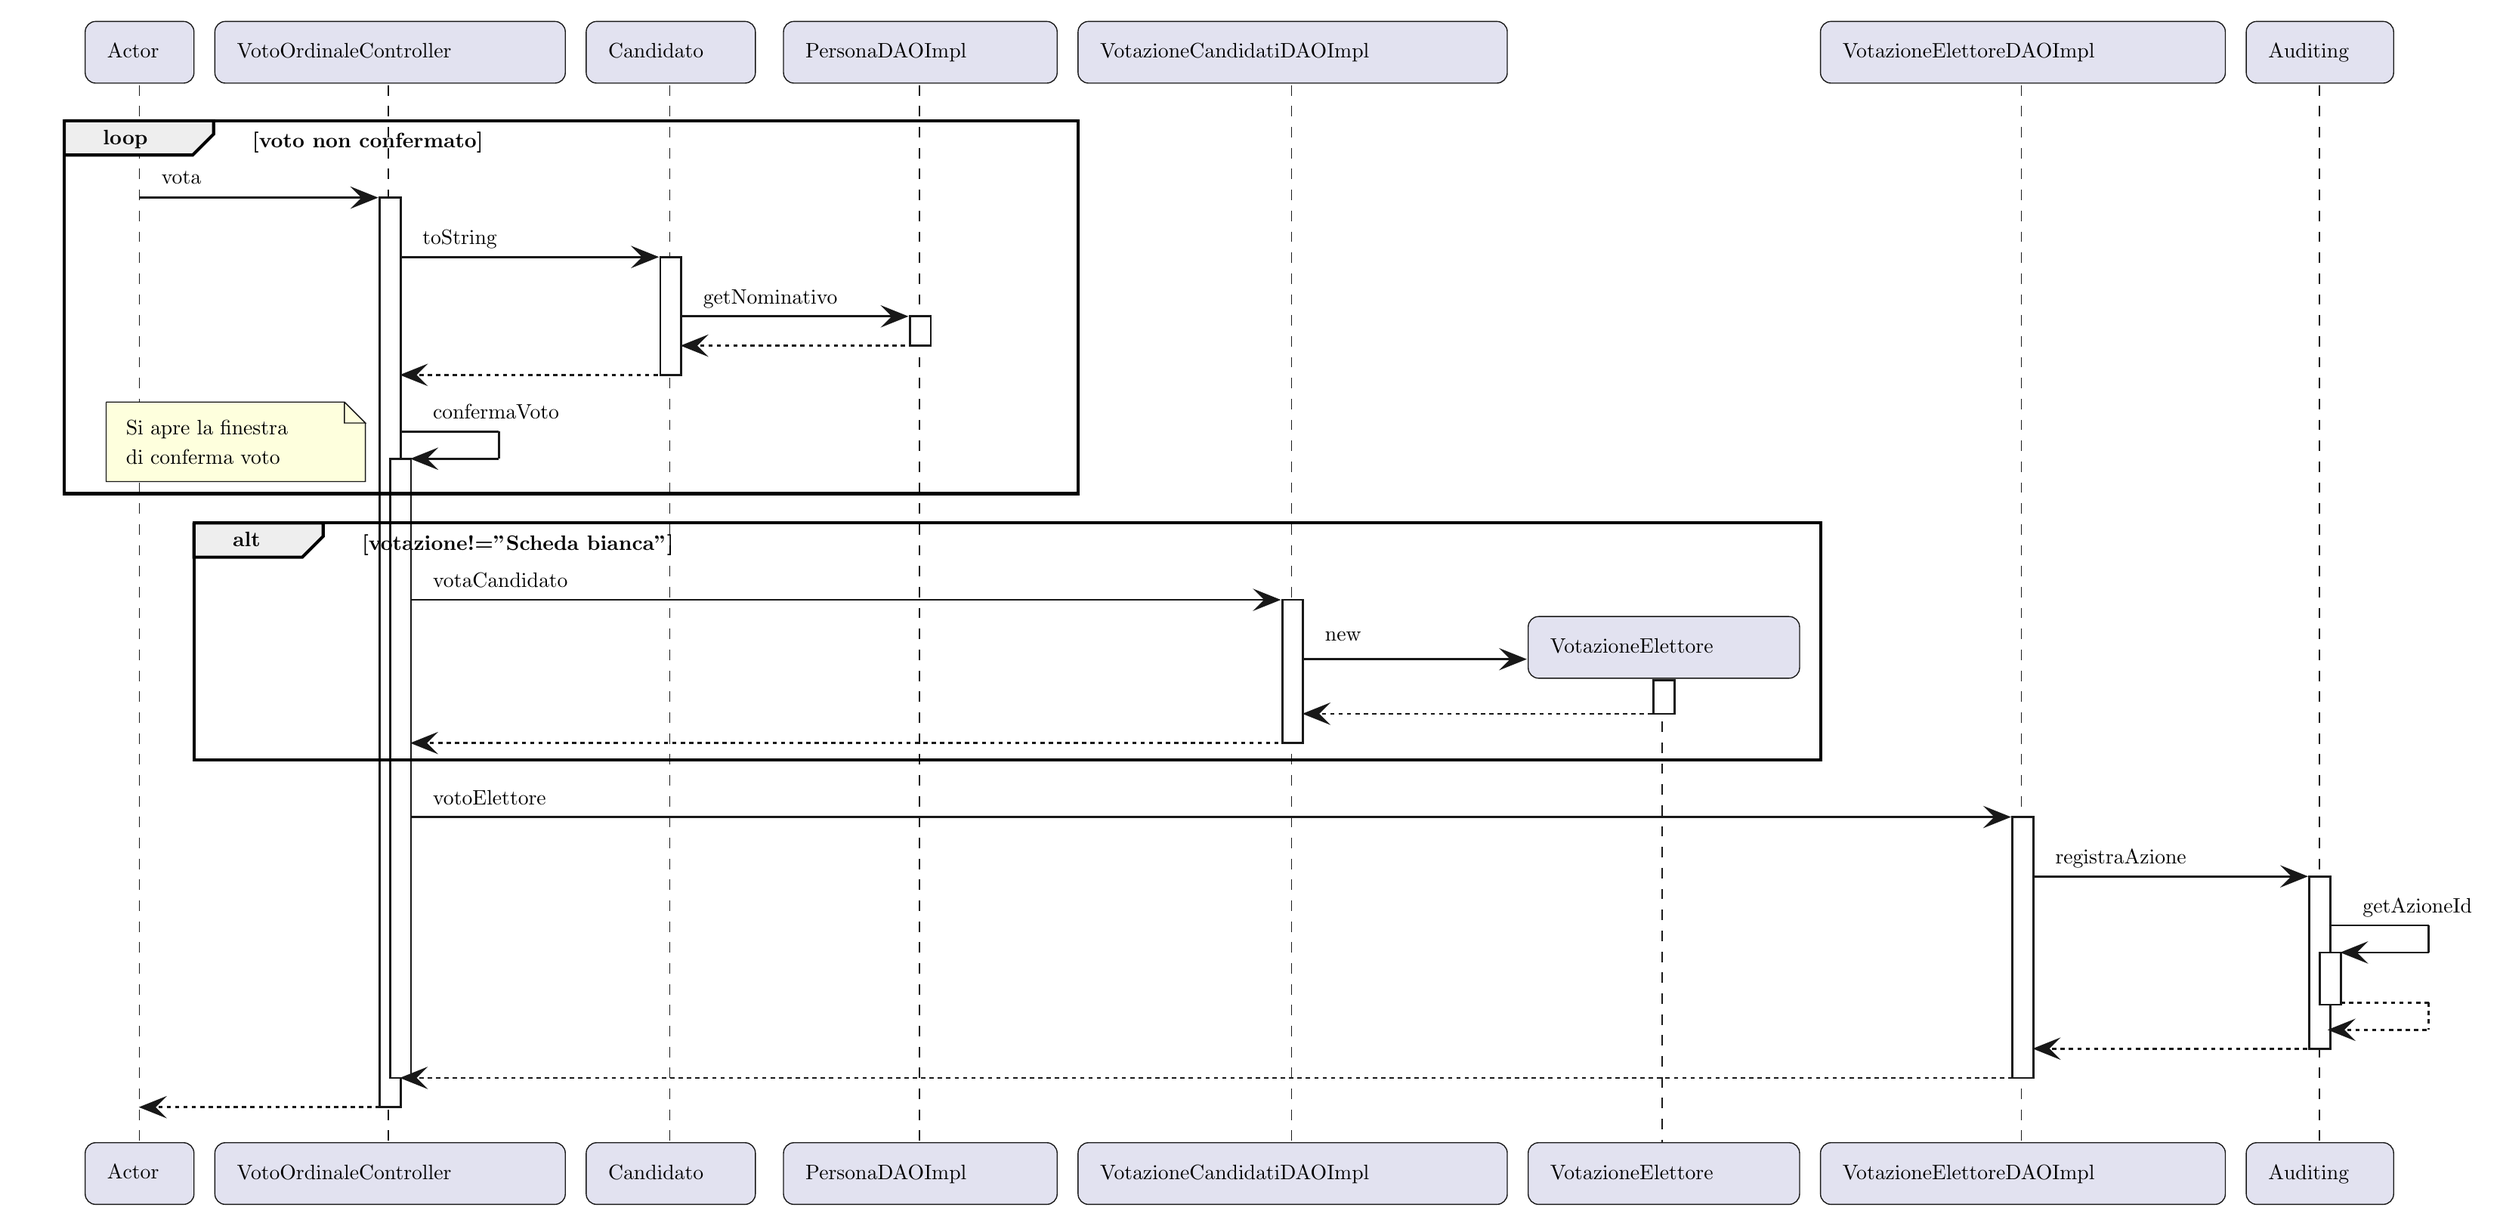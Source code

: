 % generated by Plantuml 1.202.7       
\definecolor{plantucolor0000}{RGB}{255,255,255}
\definecolor{plantucolor0001}{RGB}{24,24,24}
\definecolor{plantucolor0002}{RGB}{0,0,0}
\definecolor{plantucolor0003}{RGB}{226,226,240}
\definecolor{plantucolor0004}{RGB}{238,238,238}
\definecolor{plantucolor0005}{RGB}{254,255,221}
\begin{tikzpicture}[yscale=-1
,pstyle0/.style={color=plantucolor0001,fill=white,line width=1.0pt}
,pstyle1/.style={color=black,line width=1.5pt}
,pstyle2/.style={color=plantucolor0001,line width=0.5pt,dash pattern=on 5.0pt off 5.0pt}
,pstyle3/.style={color=plantucolor0001,fill=plantucolor0003,line width=0.5pt}
,pstyle4/.style={color=black,fill=plantucolor0004,line width=1.5pt}
,pstyle5/.style={color=plantucolor0001,fill=plantucolor0001,line width=1.0pt}
,pstyle6/.style={color=plantucolor0001,line width=1.0pt}
,pstyle7/.style={color=plantucolor0001,line width=1.0pt,dash pattern=on 2.0pt off 2.0pt}
,pstyle8/.style={color=plantucolor0001,fill=plantucolor0005,line width=0.5pt}
]
\draw[pstyle0] (160.825pt,89.297pt) rectangle (170.825pt,524.369pt);
\draw[pstyle0] (165.825pt,214.185pt) rectangle (175.825pt,510.369pt);
\draw[pstyle0] (295.082pt,117.693pt) rectangle (305.082pt,174.09pt);
\draw[pstyle0] (414.426pt,146.09pt) rectangle (424.426pt,160.09pt);
\draw[pstyle0] (592.511pt,281.676pt) rectangle (602.511pt,350.18pt);
\draw[pstyle0] (770.057pt,320.072pt) rectangle (780.057pt,336.18pt);
\draw[pstyle0] (941.773pt,385.576pt) rectangle (951.773pt,510.369pt);
\draw[pstyle0] (1083.828pt,413.973pt) rectangle (1093.828pt,496.369pt);
\draw[pstyle0] (1088.828pt,450.369pt) rectangle (1098.828pt,475.369pt);
\draw[pstyle1] (10pt,52.504pt) rectangle (494.866pt,230.883pt);
\draw[pstyle1] (72.025pt,244.883pt) rectangle (849.959pt,358.18pt);
\draw[pstyle2] (46pt,35.504pt) -- (46pt,542.369pt);
\draw[pstyle2] (165.025pt,35.504pt) -- (165.025pt,542.369pt);
\draw[pstyle2] (299.625pt,35.504pt) -- (299.625pt,542.369pt);
\draw[pstyle2] (418.986pt,35.504pt) -- (418.986pt,542.369pt);
\draw[pstyle2] (596.866pt,35.504pt) -- (596.866pt,542.369pt);
\draw[pstyle2] (774.155pt,319.928pt) -- (774.155pt,542.369pt);
\draw[pstyle2] (945.959pt,35.504pt) -- (945.959pt,542.369pt);
\draw[pstyle2] (1088.586pt,35.504pt) -- (1088.586pt,542.369pt);
\draw[pstyle3] (20pt,10pt) arc (180:270:5pt) -- (25pt,5pt) -- (67.025pt,5pt) arc (270:360:5pt) -- (72.025pt,10pt) -- (72.025pt,29.504pt) arc (0:90:5pt) -- (67.025pt,34.504pt) -- (25pt,34.504pt) arc (90:180:5pt) -- (20pt,29.504pt) -- cycle;
\node at (27pt,12pt)[below right,color=black]{Actor};
\draw[pstyle3] (20pt,546.369pt) arc (180:270:5pt) -- (25pt,541.369pt) -- (67.025pt,541.369pt) arc (270:360:5pt) -- (72.025pt,546.369pt) -- (72.025pt,565.873pt) arc (0:90:5pt) -- (67.025pt,570.873pt) -- (25pt,570.873pt) arc (90:180:5pt) -- (20pt,565.873pt) -- cycle;
\node at (27pt,548.369pt)[below right,color=black]{Actor};
\draw[pstyle3] (82.025pt,10pt) arc (180:270:5pt) -- (87.025pt,5pt) -- (244.625pt,5pt) arc (270:360:5pt) -- (249.625pt,10pt) -- (249.625pt,29.504pt) arc (0:90:5pt) -- (244.625pt,34.504pt) -- (87.025pt,34.504pt) arc (90:180:5pt) -- (82.025pt,29.504pt) -- cycle;
\node at (89.025pt,12pt)[below right,color=black]{VotoOrdinaleController};
\draw[pstyle3] (82.025pt,546.369pt) arc (180:270:5pt) -- (87.025pt,541.369pt) -- (244.625pt,541.369pt) arc (270:360:5pt) -- (249.625pt,546.369pt) -- (249.625pt,565.873pt) arc (0:90:5pt) -- (244.625pt,570.873pt) -- (87.025pt,570.873pt) arc (90:180:5pt) -- (82.025pt,565.873pt) -- cycle;
\node at (89.025pt,548.369pt)[below right,color=black]{VotoOrdinaleController};
\draw[pstyle3] (259.625pt,10pt) arc (180:270:5pt) -- (264.625pt,5pt) -- (335.539pt,5pt) arc (270:360:5pt) -- (340.539pt,10pt) -- (340.539pt,29.504pt) arc (0:90:5pt) -- (335.539pt,34.504pt) -- (264.625pt,34.504pt) arc (90:180:5pt) -- (259.625pt,29.504pt) -- cycle;
\node at (266.625pt,12pt)[below right,color=black]{Candidato};
\draw[pstyle3] (259.625pt,546.369pt) arc (180:270:5pt) -- (264.625pt,541.369pt) -- (335.539pt,541.369pt) arc (270:360:5pt) -- (340.539pt,546.369pt) -- (340.539pt,565.873pt) arc (0:90:5pt) -- (335.539pt,570.873pt) -- (264.625pt,570.873pt) arc (90:180:5pt) -- (259.625pt,565.873pt) -- cycle;
\node at (266.625pt,548.369pt)[below right,color=black]{Candidato};
\draw[pstyle3] (353.986pt,10pt) arc (180:270:5pt) -- (358.986pt,5pt) -- (479.866pt,5pt) arc (270:360:5pt) -- (484.866pt,10pt) -- (484.866pt,29.504pt) arc (0:90:5pt) -- (479.866pt,34.504pt) -- (358.986pt,34.504pt) arc (90:180:5pt) -- (353.986pt,29.504pt) -- cycle;
\node at (360.986pt,12pt)[below right,color=black]{PersonaDAOImpl};
\draw[pstyle3] (353.986pt,546.369pt) arc (180:270:5pt) -- (358.986pt,541.369pt) -- (479.866pt,541.369pt) arc (270:360:5pt) -- (484.866pt,546.369pt) -- (484.866pt,565.873pt) arc (0:90:5pt) -- (479.866pt,570.873pt) -- (358.986pt,570.873pt) arc (90:180:5pt) -- (353.986pt,565.873pt) -- cycle;
\node at (360.986pt,548.369pt)[below right,color=black]{PersonaDAOImpl};
\draw[pstyle3] (494.866pt,10pt) arc (180:270:5pt) -- (499.866pt,5pt) -- (695.155pt,5pt) arc (270:360:5pt) -- (700.155pt,10pt) -- (700.155pt,29.504pt) arc (0:90:5pt) -- (695.155pt,34.504pt) -- (499.866pt,34.504pt) arc (90:180:5pt) -- (494.866pt,29.504pt) -- cycle;
\node at (501.866pt,12pt)[below right,color=black]{VotazioneCandidatiDAOImpl};
\draw[pstyle3] (494.866pt,546.369pt) arc (180:270:5pt) -- (499.866pt,541.369pt) -- (695.155pt,541.369pt) arc (270:360:5pt) -- (700.155pt,546.369pt) -- (700.155pt,565.873pt) arc (0:90:5pt) -- (695.155pt,570.873pt) -- (499.866pt,570.873pt) arc (90:180:5pt) -- (494.866pt,565.873pt) -- cycle;
\node at (501.866pt,548.369pt)[below right,color=black]{VotazioneCandidatiDAOImpl};
\draw[pstyle3] (710.155pt,546.369pt) arc (180:270:5pt) -- (715.155pt,541.369pt) -- (834.959pt,541.369pt) arc (270:360:5pt) -- (839.959pt,546.369pt) -- (839.959pt,565.873pt) arc (0:90:5pt) -- (834.959pt,570.873pt) -- (715.155pt,570.873pt) arc (90:180:5pt) -- (710.155pt,565.873pt) -- cycle;
\node at (717.155pt,548.369pt)[below right,color=black]{VotazioneElettore};
\draw[pstyle3] (849.959pt,10pt) arc (180:270:5pt) -- (854.959pt,5pt) -- (1038.586pt,5pt) arc (270:360:5pt) -- (1043.586pt,10pt) -- (1043.586pt,29.504pt) arc (0:90:5pt) -- (1038.586pt,34.504pt) -- (854.959pt,34.504pt) arc (90:180:5pt) -- (849.959pt,29.504pt) -- cycle;
\node at (856.959pt,12pt)[below right,color=black]{VotazioneElettoreDAOImpl};
\draw[pstyle3] (849.959pt,546.369pt) arc (180:270:5pt) -- (854.959pt,541.369pt) -- (1038.586pt,541.369pt) arc (270:360:5pt) -- (1043.586pt,546.369pt) -- (1043.586pt,565.873pt) arc (0:90:5pt) -- (1038.586pt,570.873pt) -- (854.959pt,570.873pt) arc (90:180:5pt) -- (849.959pt,565.873pt) -- cycle;
\node at (856.959pt,548.369pt)[below right,color=black]{VotazioneElettoreDAOImpl};
\draw[pstyle3] (1053.586pt,10pt) arc (180:270:5pt) -- (1058.586pt,5pt) -- (1119.071pt,5pt) arc (270:360:5pt) -- (1124.071pt,10pt) -- (1124.071pt,29.504pt) arc (0:90:5pt) -- (1119.071pt,34.504pt) -- (1058.586pt,34.504pt) arc (90:180:5pt) -- (1053.586pt,29.504pt) -- cycle;
\node at (1060.586pt,12pt)[below right,color=black]{Auditing};
\draw[pstyle3] (1053.586pt,546.369pt) arc (180:270:5pt) -- (1058.586pt,541.369pt) -- (1119.071pt,541.369pt) arc (270:360:5pt) -- (1124.071pt,546.369pt) -- (1124.071pt,565.873pt) arc (0:90:5pt) -- (1119.071pt,570.873pt) -- (1058.586pt,570.873pt) arc (90:180:5pt) -- (1053.586pt,565.873pt) -- cycle;
\node at (1060.586pt,548.369pt)[below right,color=black]{Auditing};
\draw[pstyle0] (160.825pt,89.297pt) rectangle (170.825pt,524.369pt);
\draw[pstyle0] (165.825pt,214.185pt) rectangle (175.825pt,510.369pt);
\draw[pstyle0] (295.082pt,117.693pt) rectangle (305.082pt,174.09pt);
\draw[pstyle0] (414.426pt,146.09pt) rectangle (424.426pt,160.09pt);
\draw[pstyle0] (592.511pt,281.676pt) rectangle (602.511pt,350.18pt);
\draw[pstyle0] (770.057pt,320.072pt) rectangle (780.057pt,336.18pt);
\draw[pstyle0] (941.773pt,385.576pt) rectangle (951.773pt,510.369pt);
\draw[pstyle0] (1083.828pt,413.973pt) rectangle (1093.828pt,496.369pt);
\draw[pstyle0] (1088.828pt,450.369pt) rectangle (1098.828pt,475.369pt);
\draw[pstyle4] (10pt,52.504pt) -- (81.4pt,52.504pt) -- (81.4pt,58.9pt) -- (71.4pt,68.9pt) -- (10pt,68.9pt) -- (10pt,52.504pt);
\draw[pstyle1] (10pt,52.504pt) rectangle (494.866pt,230.883pt);
\node at (25pt,53.504pt)[below right,color=black]{\textbf{loop}};
\node at (96.4pt,54.504pt)[below right,color=black]{\textbf{[voto non confermato]}};
\draw[pstyle5] (148.825pt,85.297pt) -- (158.825pt,89.297pt) -- (148.825pt,93.297pt) -- (152.825pt,89.297pt) -- cycle;
\draw[pstyle6] (46.013pt,89.297pt) -- (154.825pt,89.297pt);
\node at (53.013pt,72.9pt)[below right,color=black]{vota};
\draw[pstyle5] (283.082pt,113.693pt) -- (293.082pt,117.693pt) -- (283.082pt,121.693pt) -- (287.082pt,117.693pt) -- cycle;
\draw[pstyle6] (170.825pt,117.693pt) -- (289.082pt,117.693pt);
\node at (177.825pt,101.297pt)[below right,color=black]{toString};
\draw[pstyle5] (402.426pt,142.09pt) -- (412.426pt,146.09pt) -- (402.426pt,150.09pt) -- (406.426pt,146.09pt) -- cycle;
\draw[pstyle6] (305.082pt,146.09pt) -- (408.426pt,146.09pt);
\node at (312.082pt,129.693pt)[below right,color=black]{getNominativo};
\draw[pstyle5] (316.082pt,156.09pt) -- (306.082pt,160.09pt) -- (316.082pt,164.09pt) -- (312.082pt,160.09pt) -- cycle;
\draw[pstyle7] (310.082pt,160.09pt) -- (418.426pt,160.09pt);
\draw[pstyle5] (181.825pt,170.09pt) -- (171.825pt,174.09pt) -- (181.825pt,178.09pt) -- (177.825pt,174.09pt) -- cycle;
\draw[pstyle7] (175.825pt,174.09pt) -- (299.082pt,174.09pt);
\draw[pstyle6] (170.825pt,201.185pt) -- (217.825pt,201.185pt);
\draw[pstyle6] (217.825pt,201.185pt) -- (217.825pt,214.185pt);
\draw[pstyle6] (176.825pt,214.185pt) -- (217.825pt,214.185pt);
\draw[pstyle5] (186.825pt,210.185pt) -- (176.825pt,214.185pt) -- (186.825pt,218.185pt) -- (182.825pt,214.185pt) -- cycle;
\node at (182.825pt,184.788pt)[below right,color=black]{confermaVoto};
\draw[pstyle8] (30pt,187.09pt) -- (30pt,225.09pt) -- (154pt,225.09pt) -- (154pt,197.09pt) -- (144pt,187.09pt) -- (30pt,187.09pt);
\draw[pstyle8] (144pt,187.09pt) -- (144pt,197.09pt) -- (154pt,197.09pt) -- (144pt,187.09pt);
\node at (36pt,192.09pt)[below right,color=black]{Si apre la finestra};
\node at (36pt,206.486pt)[below right,color=black]{di conferma voto};
\draw[pstyle4] (72.025pt,244.883pt) -- (133.825pt,244.883pt) -- (133.825pt,251.279pt) -- (123.825pt,261.279pt) -- (72.025pt,261.279pt) -- (72.025pt,244.883pt);
\draw[pstyle1] (72.025pt,244.883pt) rectangle (849.959pt,358.18pt);
\node at (87.025pt,245.883pt)[below right,color=black]{\textbf{alt}};
\node at (148.825pt,246.883pt)[below right,color=black]{\textbf{[votazione!="Scheda bianca"]}};
\draw[pstyle5] (580.511pt,277.676pt) -- (590.511pt,281.676pt) -- (580.511pt,285.676pt) -- (584.511pt,281.676pt) -- cycle;
\draw[pstyle6] (175.825pt,281.676pt) -- (586.511pt,281.676pt);
\node at (182.825pt,265.279pt)[below right,color=black]{votaCandidato};
\draw[pstyle5] (698.155pt,306.072pt) -- (708.155pt,310.072pt) -- (698.155pt,314.072pt) -- (702.155pt,310.072pt) -- cycle;
\draw[pstyle6] (602.511pt,310.072pt) -- (704.155pt,310.072pt);
\node at (609.511pt,293.676pt)[below right,color=black]{new};
\draw[pstyle3] (710.155pt,294.676pt) arc (180:270:5pt) -- (715.155pt,289.676pt) -- (834.959pt,289.676pt) arc (270:360:5pt) -- (839.959pt,294.676pt) -- (839.959pt,314.18pt) arc (0:90:5pt) -- (834.959pt,319.18pt) -- (715.155pt,319.18pt) arc (90:180:5pt) -- (710.155pt,314.18pt) -- cycle;
\node at (717.155pt,296.676pt)[below right,color=black]{VotazioneElettore};
\draw[pstyle5] (613.511pt,332.18pt) -- (603.511pt,336.18pt) -- (613.511pt,340.18pt) -- (609.511pt,336.18pt) -- cycle;
\draw[pstyle7] (607.511pt,336.18pt) -- (774.057pt,336.18pt);
\draw[pstyle5] (186.825pt,346.18pt) -- (176.825pt,350.18pt) -- (186.825pt,354.18pt) -- (182.825pt,350.18pt) -- cycle;
\draw[pstyle7] (180.825pt,350.18pt) -- (596.511pt,350.18pt);
\draw[pstyle5] (929.773pt,381.576pt) -- (939.773pt,385.576pt) -- (929.773pt,389.576pt) -- (933.773pt,385.576pt) -- cycle;
\draw[pstyle6] (175.825pt,385.576pt) -- (935.773pt,385.576pt);
\node at (182.825pt,369.18pt)[below right,color=black]{votoElettore};
\draw[pstyle5] (1071.828pt,409.973pt) -- (1081.828pt,413.973pt) -- (1071.828pt,417.973pt) -- (1075.828pt,413.973pt) -- cycle;
\draw[pstyle6] (951.773pt,413.973pt) -- (1077.828pt,413.973pt);
\node at (958.773pt,397.576pt)[below right,color=black]{registraAzione};
\draw[pstyle6] (1093.828pt,437.369pt) -- (1140.828pt,437.369pt);
\draw[pstyle6] (1140.828pt,437.369pt) -- (1140.828pt,450.369pt);
\draw[pstyle6] (1099.828pt,450.369pt) -- (1140.828pt,450.369pt);
\draw[pstyle5] (1109.828pt,446.369pt) -- (1099.828pt,450.369pt) -- (1109.828pt,454.369pt) -- (1105.828pt,450.369pt) -- cycle;
\node at (1105.828pt,420.973pt)[below right,color=black]{getAzioneId};
\draw[pstyle7] (1098.828pt,474.369pt) -- (1140.828pt,474.369pt);
\draw[pstyle7] (1140.828pt,474.369pt) -- (1140.828pt,487.369pt);
\draw[pstyle7] (1093.828pt,487.369pt) -- (1140.828pt,487.369pt);
\draw[pstyle5] (1103.828pt,483.369pt) -- (1093.828pt,487.369pt) -- (1103.828pt,491.369pt) -- (1099.828pt,487.369pt) -- cycle;
\draw[pstyle5] (962.773pt,492.369pt) -- (952.773pt,496.369pt) -- (962.773pt,500.369pt) -- (958.773pt,496.369pt) -- cycle;
\draw[pstyle7] (956.773pt,496.369pt) -- (1087.828pt,496.369pt);
\draw[pstyle5] (181.825pt,506.369pt) -- (171.825pt,510.369pt) -- (181.825pt,514.369pt) -- (177.825pt,510.369pt) -- cycle;
\draw[pstyle7] (175.825pt,510.369pt) -- (945.773pt,510.369pt);
\draw[pstyle5] (57.013pt,520.369pt) -- (47.013pt,524.369pt) -- (57.013pt,528.369pt) -- (53.013pt,524.369pt) -- cycle;
\draw[pstyle7] (51.013pt,524.369pt) -- (164.825pt,524.369pt);
\end{tikzpicture}
